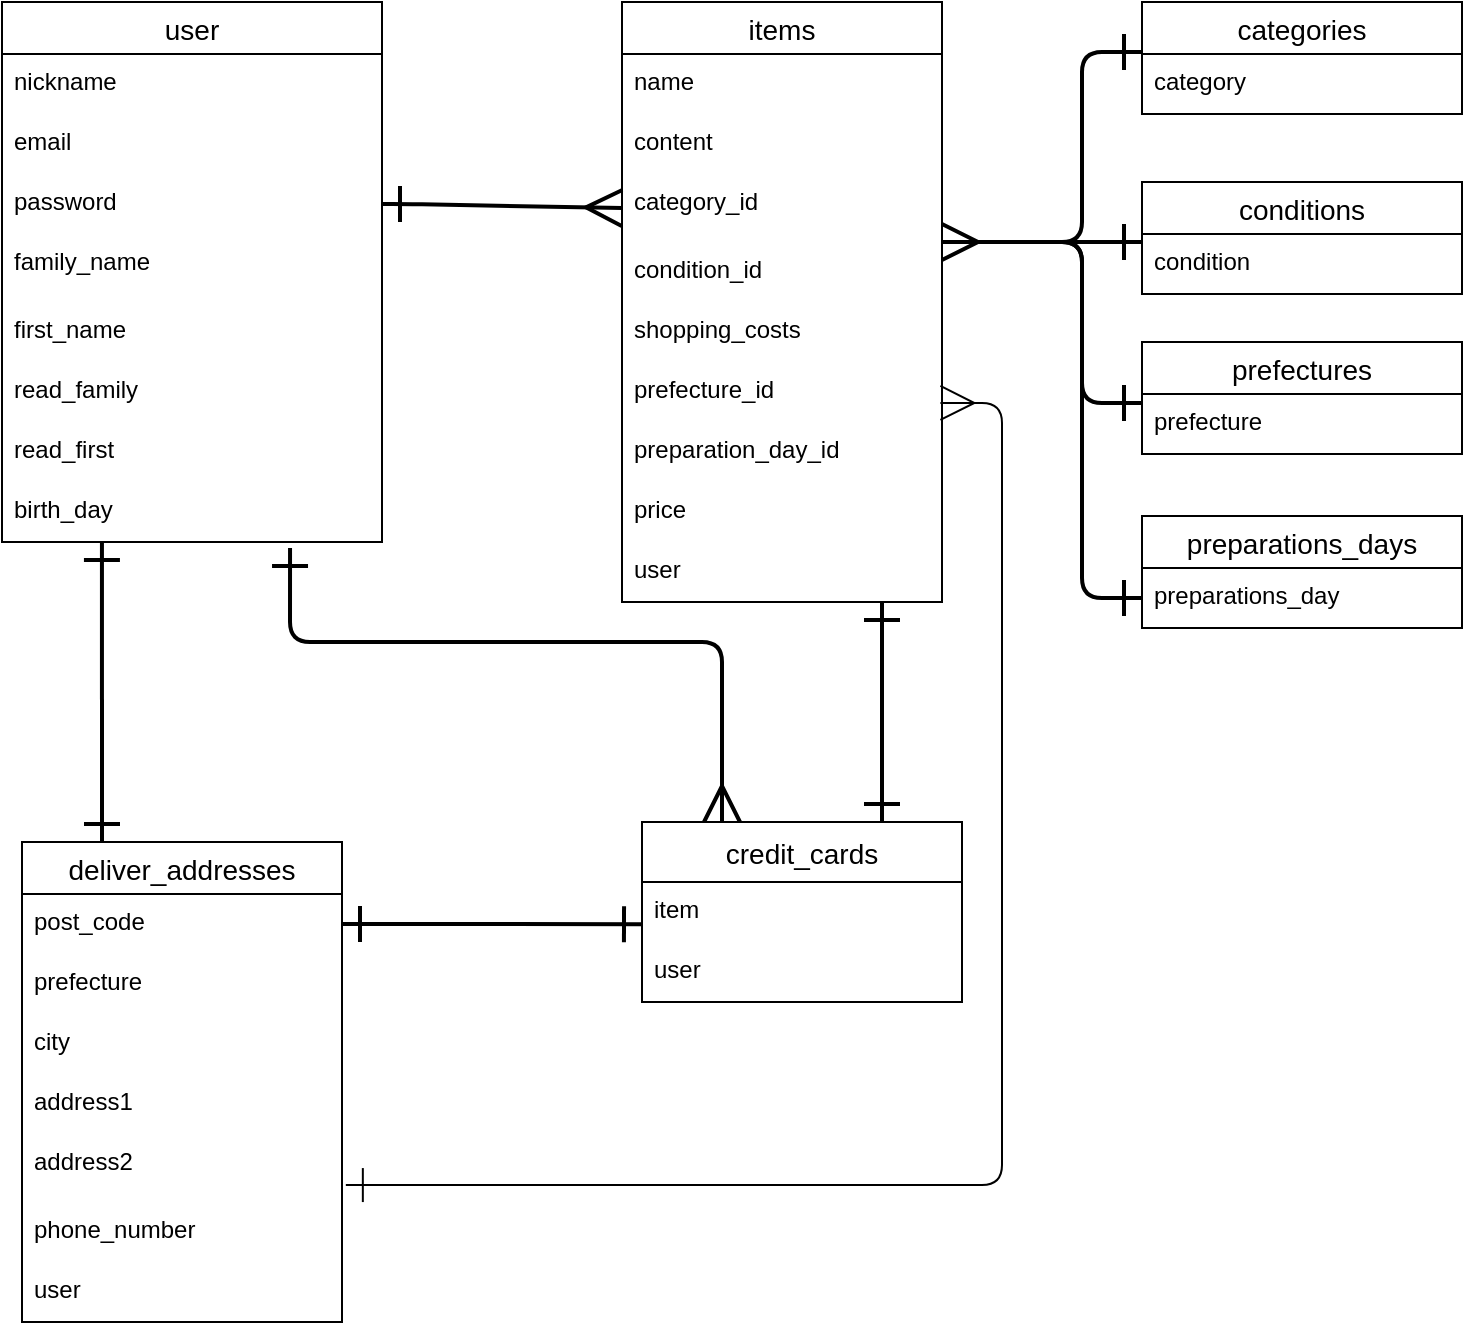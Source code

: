 <mxfile>
    <diagram id="mjzx-Vfuwl0CkRv1NUAj" name="ページ1">
        <mxGraphModel dx="839" dy="594" grid="1" gridSize="10" guides="1" tooltips="1" connect="1" arrows="1" fold="1" page="1" pageScale="1" pageWidth="827" pageHeight="1169" math="0" shadow="0">
            <root>
                <mxCell id="0"/>
                <mxCell id="1" parent="0"/>
                <mxCell id="2" value="user" style="swimlane;fontStyle=0;childLayout=stackLayout;horizontal=1;startSize=26;horizontalStack=0;resizeParent=1;resizeParentMax=0;resizeLast=0;collapsible=1;marginBottom=0;align=center;fontSize=14;" parent="1" vertex="1">
                    <mxGeometry x="20" y="80" width="190" height="270" as="geometry"/>
                </mxCell>
                <mxCell id="3" value="nickname &#10;&#10;" style="text;strokeColor=none;fillColor=none;spacingLeft=4;spacingRight=4;overflow=hidden;rotatable=0;points=[[0,0.5],[1,0.5]];portConstraint=eastwest;fontSize=12;" parent="2" vertex="1">
                    <mxGeometry y="26" width="190" height="30" as="geometry"/>
                </mxCell>
                <mxCell id="4" value="email" style="text;strokeColor=none;fillColor=none;spacingLeft=4;spacingRight=4;overflow=hidden;rotatable=0;points=[[0,0.5],[1,0.5]];portConstraint=eastwest;fontSize=12;" parent="2" vertex="1">
                    <mxGeometry y="56" width="190" height="30" as="geometry"/>
                </mxCell>
                <mxCell id="5" value="password" style="text;strokeColor=none;fillColor=none;spacingLeft=4;spacingRight=4;overflow=hidden;rotatable=0;points=[[0,0.5],[1,0.5]];portConstraint=eastwest;fontSize=12;" parent="2" vertex="1">
                    <mxGeometry y="86" width="190" height="30" as="geometry"/>
                </mxCell>
                <mxCell id="7" value="family_name" style="text;strokeColor=none;fillColor=none;spacingLeft=4;spacingRight=4;overflow=hidden;rotatable=0;points=[[0,0.5],[1,0.5]];portConstraint=eastwest;fontSize=12;" parent="2" vertex="1">
                    <mxGeometry y="116" width="190" height="34" as="geometry"/>
                </mxCell>
                <mxCell id="14" value="first_name&#10;" style="text;strokeColor=none;fillColor=none;spacingLeft=4;spacingRight=4;overflow=hidden;rotatable=0;points=[[0,0.5],[1,0.5]];portConstraint=eastwest;fontSize=12;" parent="2" vertex="1">
                    <mxGeometry y="150" width="190" height="30" as="geometry"/>
                </mxCell>
                <mxCell id="16" value="read_family&#10;" style="text;strokeColor=none;fillColor=none;spacingLeft=4;spacingRight=4;overflow=hidden;rotatable=0;points=[[0,0.5],[1,0.5]];portConstraint=eastwest;fontSize=12;" parent="2" vertex="1">
                    <mxGeometry y="180" width="190" height="30" as="geometry"/>
                </mxCell>
                <mxCell id="17" value="read_first" style="text;strokeColor=none;fillColor=none;spacingLeft=4;spacingRight=4;overflow=hidden;rotatable=0;points=[[0,0.5],[1,0.5]];portConstraint=eastwest;fontSize=12;" parent="2" vertex="1">
                    <mxGeometry y="210" width="190" height="30" as="geometry"/>
                </mxCell>
                <mxCell id="18" value="birth_day" style="text;strokeColor=none;fillColor=none;spacingLeft=4;spacingRight=4;overflow=hidden;rotatable=0;points=[[0,0.5],[1,0.5]];portConstraint=eastwest;fontSize=12;" parent="2" vertex="1">
                    <mxGeometry y="240" width="190" height="30" as="geometry"/>
                </mxCell>
                <mxCell id="8" value="items" style="swimlane;fontStyle=0;childLayout=stackLayout;horizontal=1;startSize=26;horizontalStack=0;resizeParent=1;resizeParentMax=0;resizeLast=0;collapsible=1;marginBottom=0;align=center;fontSize=14;" parent="1" vertex="1">
                    <mxGeometry x="330" y="80" width="160" height="300" as="geometry"/>
                </mxCell>
                <mxCell id="10" value="name" style="text;strokeColor=none;fillColor=none;spacingLeft=4;spacingRight=4;overflow=hidden;rotatable=0;points=[[0,0.5],[1,0.5]];portConstraint=eastwest;fontSize=12;" parent="8" vertex="1">
                    <mxGeometry y="26" width="160" height="30" as="geometry"/>
                </mxCell>
                <mxCell id="13" value="content" style="text;strokeColor=none;fillColor=none;spacingLeft=4;spacingRight=4;overflow=hidden;rotatable=0;points=[[0,0.5],[1,0.5]];portConstraint=eastwest;fontSize=12;" parent="8" vertex="1">
                    <mxGeometry y="56" width="160" height="30" as="geometry"/>
                </mxCell>
                <mxCell id="11" value="category_id  " style="text;strokeColor=none;fillColor=none;spacingLeft=4;spacingRight=4;overflow=hidden;rotatable=0;points=[[0,0.5],[1,0.5]];portConstraint=eastwest;fontSize=12;" parent="8" vertex="1">
                    <mxGeometry y="86" width="160" height="34" as="geometry"/>
                </mxCell>
                <mxCell id="21" value="condition_id" style="text;strokeColor=none;fillColor=none;spacingLeft=4;spacingRight=4;overflow=hidden;rotatable=0;points=[[0,0.5],[1,0.5]];portConstraint=eastwest;fontSize=12;" parent="8" vertex="1">
                    <mxGeometry y="120" width="160" height="30" as="geometry"/>
                </mxCell>
                <mxCell id="22" value="shopping_costs" style="text;strokeColor=none;fillColor=none;spacingLeft=4;spacingRight=4;overflow=hidden;rotatable=0;points=[[0,0.5],[1,0.5]];portConstraint=eastwest;fontSize=12;" parent="8" vertex="1">
                    <mxGeometry y="150" width="160" height="30" as="geometry"/>
                </mxCell>
                <mxCell id="23" value="prefecture_id" style="text;strokeColor=none;fillColor=none;spacingLeft=4;spacingRight=4;overflow=hidden;rotatable=0;points=[[0,0.5],[1,0.5]];portConstraint=eastwest;fontSize=12;" parent="8" vertex="1">
                    <mxGeometry y="180" width="160" height="30" as="geometry"/>
                </mxCell>
                <mxCell id="24" value="preparation_day_id" style="text;strokeColor=none;fillColor=none;spacingLeft=4;spacingRight=4;overflow=hidden;rotatable=0;points=[[0,0.5],[1,0.5]];portConstraint=eastwest;fontSize=12;" parent="8" vertex="1">
                    <mxGeometry y="210" width="160" height="30" as="geometry"/>
                </mxCell>
                <mxCell id="26" value="price" style="text;strokeColor=none;fillColor=none;spacingLeft=4;spacingRight=4;overflow=hidden;rotatable=0;points=[[0,0.5],[1,0.5]];portConstraint=eastwest;fontSize=12;" parent="8" vertex="1">
                    <mxGeometry y="240" width="160" height="30" as="geometry"/>
                </mxCell>
                <mxCell id="60" value="user" style="text;strokeColor=none;fillColor=none;spacingLeft=4;spacingRight=4;overflow=hidden;rotatable=0;points=[[0,0.5],[1,0.5]];portConstraint=eastwest;fontSize=12;" vertex="1" parent="8">
                    <mxGeometry y="270" width="160" height="30" as="geometry"/>
                </mxCell>
                <mxCell id="12" style="edgeStyle=none;html=1;endArrow=ERmany;endFill=0;strokeWidth=2;endSize=15;exitX=1;exitY=0.5;exitDx=0;exitDy=0;entryX=0;entryY=0.5;entryDx=0;entryDy=0;startArrow=ERone;startFill=0;startSize=15;" parent="1" source="5" target="11" edge="1">
                    <mxGeometry relative="1" as="geometry">
                        <mxPoint x="130" y="171" as="sourcePoint"/>
                        <mxPoint x="320" y="171" as="targetPoint"/>
                        <Array as="points">
                            <mxPoint x="220" y="181"/>
                        </Array>
                    </mxGeometry>
                </mxCell>
                <mxCell id="88" style="edgeStyle=orthogonalEdgeStyle;html=1;exitX=0.25;exitY=0;exitDx=0;exitDy=0;entryX=0.263;entryY=1;entryDx=0;entryDy=0;entryPerimeter=0;strokeWidth=2;startArrow=ERone;startFill=0;endArrow=ERone;endFill=0;startSize=15;endSize=15;" edge="1" parent="1" source="27" target="18">
                    <mxGeometry relative="1" as="geometry"/>
                </mxCell>
                <mxCell id="27" value="deliver_addresses" style="swimlane;fontStyle=0;childLayout=stackLayout;horizontal=1;startSize=26;horizontalStack=0;resizeParent=1;resizeParentMax=0;resizeLast=0;collapsible=1;marginBottom=0;align=center;fontSize=14;" parent="1" vertex="1">
                    <mxGeometry x="30" y="500" width="160" height="240" as="geometry"/>
                </mxCell>
                <mxCell id="28" value="post_code" style="text;strokeColor=none;fillColor=none;spacingLeft=4;spacingRight=4;overflow=hidden;rotatable=0;points=[[0,0.5],[1,0.5]];portConstraint=eastwest;fontSize=12;" parent="27" vertex="1">
                    <mxGeometry y="26" width="160" height="30" as="geometry"/>
                </mxCell>
                <mxCell id="29" value="prefecture" style="text;strokeColor=none;fillColor=none;spacingLeft=4;spacingRight=4;overflow=hidden;rotatable=0;points=[[0,0.5],[1,0.5]];portConstraint=eastwest;fontSize=12;" parent="27" vertex="1">
                    <mxGeometry y="56" width="160" height="30" as="geometry"/>
                </mxCell>
                <mxCell id="32" value="city" style="text;strokeColor=none;fillColor=none;spacingLeft=4;spacingRight=4;overflow=hidden;rotatable=0;points=[[0,0.5],[1,0.5]];portConstraint=eastwest;fontSize=12;" parent="27" vertex="1">
                    <mxGeometry y="86" width="160" height="30" as="geometry"/>
                </mxCell>
                <mxCell id="30" value="address1" style="text;strokeColor=none;fillColor=none;spacingLeft=4;spacingRight=4;overflow=hidden;rotatable=0;points=[[0,0.5],[1,0.5]];portConstraint=eastwest;fontSize=12;" parent="27" vertex="1">
                    <mxGeometry y="116" width="160" height="30" as="geometry"/>
                </mxCell>
                <mxCell id="31" value="address2" style="text;strokeColor=none;fillColor=none;spacingLeft=4;spacingRight=4;overflow=hidden;rotatable=0;points=[[0,0.5],[1,0.5]];portConstraint=eastwest;fontSize=12;" parent="27" vertex="1">
                    <mxGeometry y="146" width="160" height="34" as="geometry"/>
                </mxCell>
                <mxCell id="33" value="phone_number" style="text;strokeColor=none;fillColor=none;spacingLeft=4;spacingRight=4;overflow=hidden;rotatable=0;points=[[0,0.5],[1,0.5]];portConstraint=eastwest;fontSize=12;" parent="27" vertex="1">
                    <mxGeometry y="180" width="160" height="30" as="geometry"/>
                </mxCell>
                <mxCell id="51" value="user" style="text;strokeColor=none;fillColor=none;spacingLeft=4;spacingRight=4;overflow=hidden;rotatable=0;points=[[0,0.5],[1,0.5]];portConstraint=eastwest;fontSize=12;" parent="27" vertex="1">
                    <mxGeometry y="210" width="160" height="30" as="geometry"/>
                </mxCell>
                <mxCell id="37" value="credit_cards" style="swimlane;fontStyle=0;childLayout=stackLayout;horizontal=1;startSize=30;horizontalStack=0;resizeParent=1;resizeParentMax=0;resizeLast=0;collapsible=1;marginBottom=0;align=center;fontSize=14;" parent="1" vertex="1">
                    <mxGeometry x="340" y="490" width="160" height="90" as="geometry"/>
                </mxCell>
                <mxCell id="38" value="item" style="text;strokeColor=none;fillColor=none;spacingLeft=4;spacingRight=4;overflow=hidden;rotatable=0;points=[[0,0.5],[1,0.5]];portConstraint=eastwest;fontSize=12;" parent="37" vertex="1">
                    <mxGeometry y="30" width="160" height="30" as="geometry"/>
                </mxCell>
                <mxCell id="39" value="user" style="text;strokeColor=none;fillColor=none;spacingLeft=4;spacingRight=4;overflow=hidden;rotatable=0;points=[[0,0.5],[1,0.5]];portConstraint=eastwest;fontSize=12;" parent="37" vertex="1">
                    <mxGeometry y="60" width="160" height="30" as="geometry"/>
                </mxCell>
                <mxCell id="47" style="edgeStyle=none;html=1;endArrow=ERmany;endFill=0;strokeWidth=2;endSize=15;startArrow=ERone;startFill=0;startSize=15;exitX=0.758;exitY=1.1;exitDx=0;exitDy=0;exitPerimeter=0;" parent="1" source="18" edge="1">
                    <mxGeometry relative="1" as="geometry">
                        <mxPoint x="70" y="400" as="sourcePoint"/>
                        <mxPoint x="380" y="490" as="targetPoint"/>
                        <Array as="points">
                            <mxPoint x="164" y="400"/>
                            <mxPoint x="380" y="400"/>
                        </Array>
                    </mxGeometry>
                </mxCell>
                <mxCell id="56" value="categories" style="swimlane;fontStyle=0;childLayout=stackLayout;horizontal=1;startSize=26;horizontalStack=0;resizeParent=1;resizeParentMax=0;resizeLast=0;collapsible=1;marginBottom=0;align=center;fontSize=14;" vertex="1" parent="1">
                    <mxGeometry x="590" y="80" width="160" height="56" as="geometry"/>
                </mxCell>
                <mxCell id="57" value="category" style="text;strokeColor=none;fillColor=none;spacingLeft=4;spacingRight=4;overflow=hidden;rotatable=0;points=[[0,0.5],[1,0.5]];portConstraint=eastwest;fontSize=12;" vertex="1" parent="56">
                    <mxGeometry y="26" width="160" height="30" as="geometry"/>
                </mxCell>
                <mxCell id="62" value="" style="edgeStyle=orthogonalEdgeStyle;fontSize=12;html=1;endArrow=ERmany;startArrow=ERone;startSize=15;endSize=15;exitX=1.012;exitY=0.751;exitDx=0;exitDy=0;exitPerimeter=0;entryX=0.995;entryY=0.683;entryDx=0;entryDy=0;entryPerimeter=0;endFill=0;startFill=0;" edge="1" parent="1" source="31" target="23">
                    <mxGeometry width="100" height="100" relative="1" as="geometry">
                        <mxPoint x="500" y="660" as="sourcePoint"/>
                        <mxPoint x="600" y="560" as="targetPoint"/>
                        <Array as="points">
                            <mxPoint x="520" y="672"/>
                            <mxPoint x="520" y="280"/>
                        </Array>
                    </mxGeometry>
                </mxCell>
                <mxCell id="63" style="edgeStyle=none;sketch=0;html=1;strokeWidth=2;endArrow=ERone;endFill=0;endSize=15;startArrow=ERone;startFill=0;startSize=15;" edge="1" parent="1">
                    <mxGeometry relative="1" as="geometry">
                        <mxPoint x="460" y="380" as="targetPoint"/>
                        <Array as="points">
                            <mxPoint x="460" y="430"/>
                            <mxPoint x="460" y="410"/>
                        </Array>
                        <mxPoint x="460" y="490" as="sourcePoint"/>
                    </mxGeometry>
                </mxCell>
                <mxCell id="64" value="conditions" style="swimlane;fontStyle=0;childLayout=stackLayout;horizontal=1;startSize=26;horizontalStack=0;resizeParent=1;resizeParentMax=0;resizeLast=0;collapsible=1;marginBottom=0;align=center;fontSize=14;" vertex="1" parent="1">
                    <mxGeometry x="590" y="170" width="160" height="56" as="geometry"/>
                </mxCell>
                <mxCell id="65" value="condition" style="text;strokeColor=none;fillColor=none;spacingLeft=4;spacingRight=4;overflow=hidden;rotatable=0;points=[[0,0.5],[1,0.5]];portConstraint=eastwest;fontSize=12;" vertex="1" parent="64">
                    <mxGeometry y="26" width="160" height="30" as="geometry"/>
                </mxCell>
                <mxCell id="66" value="prefectures" style="swimlane;fontStyle=0;childLayout=stackLayout;horizontal=1;startSize=26;horizontalStack=0;resizeParent=1;resizeParentMax=0;resizeLast=0;collapsible=1;marginBottom=0;align=center;fontSize=14;" vertex="1" parent="1">
                    <mxGeometry x="590" y="250" width="160" height="56" as="geometry"/>
                </mxCell>
                <mxCell id="67" value="prefecture" style="text;strokeColor=none;fillColor=none;spacingLeft=4;spacingRight=4;overflow=hidden;rotatable=0;points=[[0,0.5],[1,0.5]];portConstraint=eastwest;fontSize=12;" vertex="1" parent="66">
                    <mxGeometry y="26" width="160" height="30" as="geometry"/>
                </mxCell>
                <mxCell id="71" value="preparations_days" style="swimlane;fontStyle=0;childLayout=stackLayout;horizontal=1;startSize=26;horizontalStack=0;resizeParent=1;resizeParentMax=0;resizeLast=0;collapsible=1;marginBottom=0;align=center;fontSize=14;" vertex="1" parent="1">
                    <mxGeometry x="590" y="337" width="160" height="56" as="geometry"/>
                </mxCell>
                <mxCell id="72" value="preparations_day" style="text;strokeColor=none;fillColor=none;spacingLeft=4;spacingRight=4;overflow=hidden;rotatable=0;points=[[0,0.5],[1,0.5]];portConstraint=eastwest;fontSize=12;" vertex="1" parent="71">
                    <mxGeometry y="26" width="160" height="30" as="geometry"/>
                </mxCell>
                <mxCell id="81" value="" style="edgeStyle=entityRelationEdgeStyle;fontSize=12;html=1;endArrow=ERone;endFill=1;startSize=15;endSize=15;entryX=0;entryY=0.5;entryDx=0;entryDy=0;strokeWidth=2;" edge="1" parent="1" target="72">
                    <mxGeometry width="100" height="100" relative="1" as="geometry">
                        <mxPoint x="530" y="200" as="sourcePoint"/>
                        <mxPoint x="670" y="450" as="targetPoint"/>
                    </mxGeometry>
                </mxCell>
                <mxCell id="83" value="" style="edgeStyle=entityRelationEdgeStyle;fontSize=12;html=1;endArrow=ERone;endFill=1;startSize=15;endSize=15;entryX=0;entryY=0.5;entryDx=0;entryDy=0;strokeWidth=2;" edge="1" parent="1">
                    <mxGeometry width="100" height="100" relative="1" as="geometry">
                        <mxPoint x="530" y="200" as="sourcePoint"/>
                        <mxPoint x="590.0" y="280.5" as="targetPoint"/>
                    </mxGeometry>
                </mxCell>
                <mxCell id="84" value="" style="edgeStyle=entityRelationEdgeStyle;fontSize=12;html=1;endArrow=ERone;endFill=1;startSize=15;endSize=15;entryX=0;entryY=0.5;entryDx=0;entryDy=0;strokeWidth=2;" edge="1" parent="1">
                    <mxGeometry width="100" height="100" relative="1" as="geometry">
                        <mxPoint x="530" y="200" as="sourcePoint"/>
                        <mxPoint x="590.0" y="105" as="targetPoint"/>
                    </mxGeometry>
                </mxCell>
                <mxCell id="85" value="" style="edgeStyle=entityRelationEdgeStyle;fontSize=12;html=1;endArrow=ERone;endFill=1;startSize=15;endSize=15;entryX=0;entryY=0.5;entryDx=0;entryDy=0;exitX=1;exitY=0;exitDx=0;exitDy=0;exitPerimeter=0;startArrow=ERmany;startFill=0;strokeWidth=2;" edge="1" parent="1" source="21">
                    <mxGeometry width="100" height="100" relative="1" as="geometry">
                        <mxPoint x="530.0" y="295" as="sourcePoint"/>
                        <mxPoint x="590.0" y="200" as="targetPoint"/>
                    </mxGeometry>
                </mxCell>
                <mxCell id="89" style="edgeStyle=orthogonalEdgeStyle;html=1;exitX=1;exitY=0.5;exitDx=0;exitDy=0;entryX=0;entryY=0.706;entryDx=0;entryDy=0;entryPerimeter=0;strokeWidth=2;startArrow=ERone;startFill=0;endArrow=ERone;endFill=0;startSize=15;endSize=15;" edge="1" parent="1" source="28" target="38">
                    <mxGeometry relative="1" as="geometry"/>
                </mxCell>
            </root>
        </mxGraphModel>
    </diagram>
</mxfile>